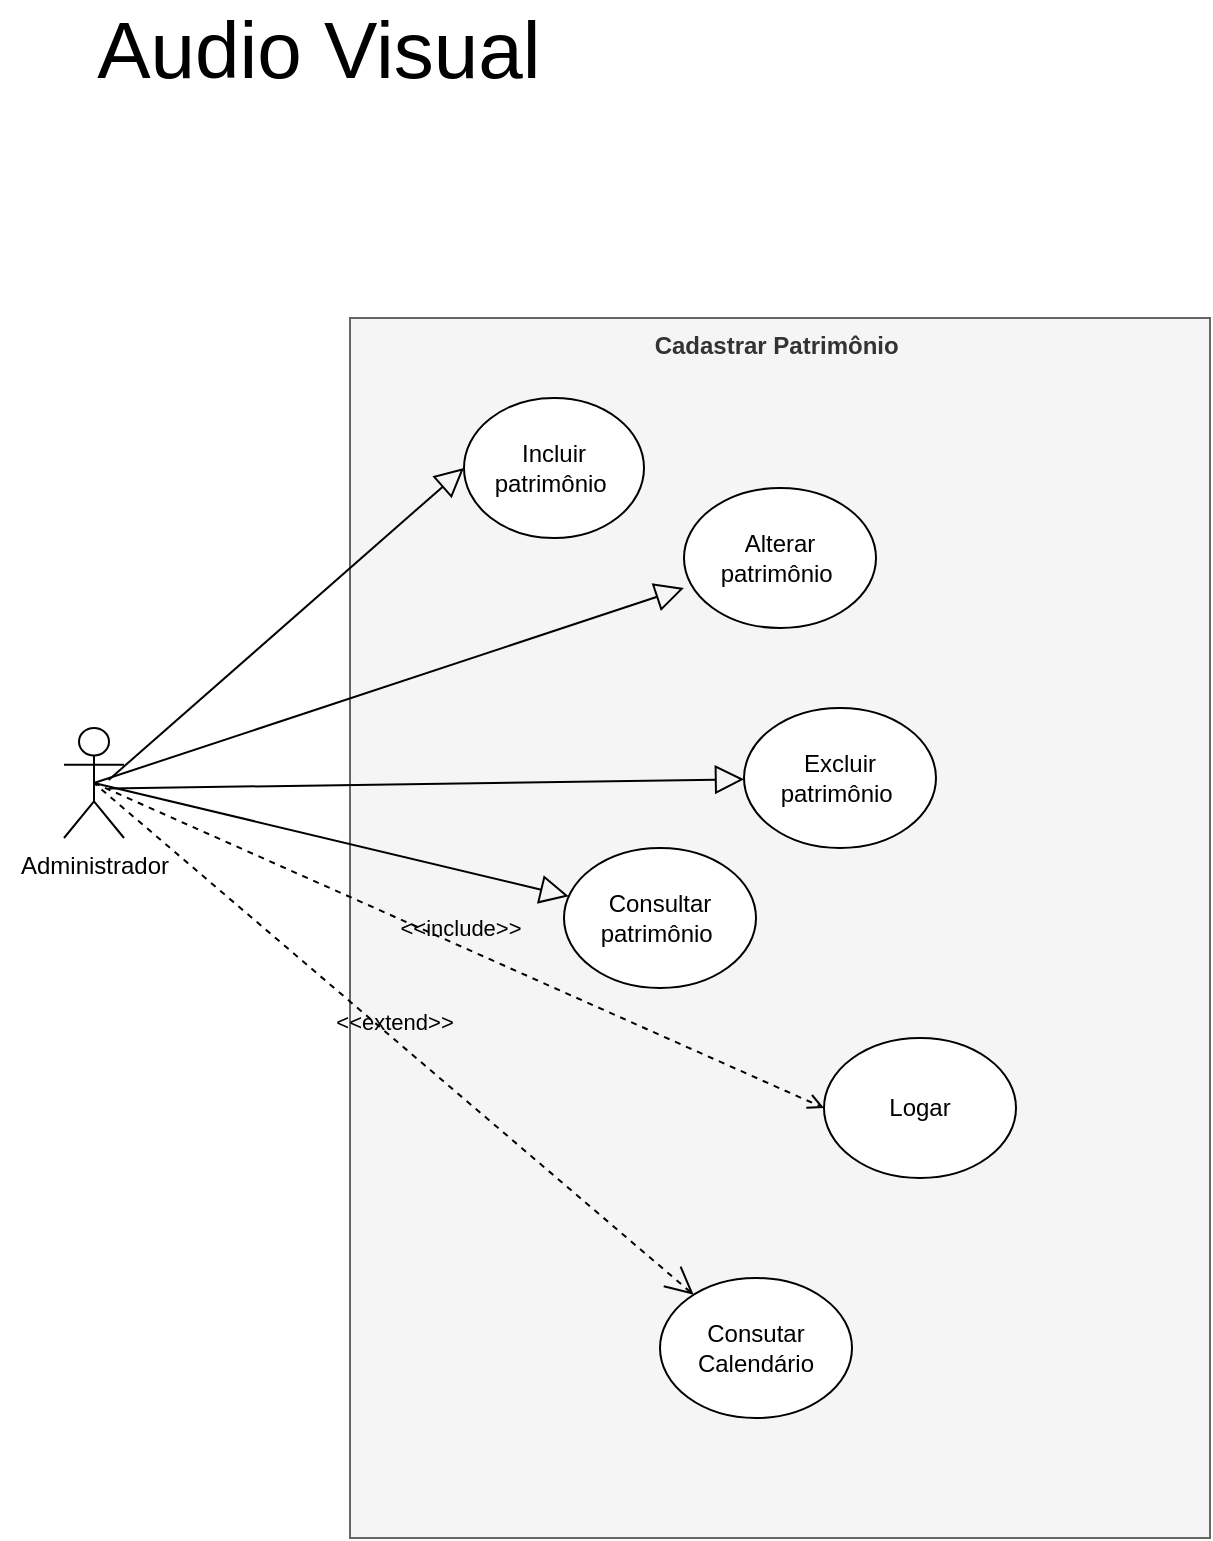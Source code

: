 <mxfile version="21.1.2" type="github">
  <diagram name="Página-1" id="rkHG6nmuOjkpt8-TUzvK">
    <mxGraphModel dx="794" dy="477" grid="1" gridSize="10" guides="1" tooltips="1" connect="1" arrows="1" fold="1" page="1" pageScale="1" pageWidth="827" pageHeight="1169" math="0" shadow="0">
      <root>
        <mxCell id="0" />
        <mxCell id="1" parent="0" />
        <mxCell id="XnEvQe8ai3ZGjiJY6H-x-5" value="Cadastrar Patrimônio&amp;nbsp;" style="shape=rect;html=1;verticalAlign=top;fontStyle=1;whiteSpace=wrap;align=center;fillColor=#f5f5f5;fontColor=#333333;strokeColor=#666666;" parent="1" vertex="1">
          <mxGeometry x="193" y="210" width="430" height="610" as="geometry" />
        </mxCell>
        <mxCell id="XnEvQe8ai3ZGjiJY6H-x-2" value="Incluir patrimônio&amp;nbsp;" style="ellipse;whiteSpace=wrap;html=1;" parent="1" vertex="1">
          <mxGeometry x="250" y="250" width="90" height="70" as="geometry" />
        </mxCell>
        <mxCell id="XnEvQe8ai3ZGjiJY6H-x-3" value="Administrador&lt;br&gt;" style="shape=umlActor;html=1;verticalLabelPosition=bottom;verticalAlign=top;align=center;" parent="1" vertex="1">
          <mxGeometry x="50" y="415" width="30" height="55" as="geometry" />
        </mxCell>
        <mxCell id="XnEvQe8ai3ZGjiJY6H-x-4" value="" style="edgeStyle=none;html=1;endArrow=block;endFill=0;endSize=12;verticalAlign=bottom;rounded=0;entryX=0;entryY=0.5;entryDx=0;entryDy=0;exitX=0.744;exitY=0.472;exitDx=0;exitDy=0;exitPerimeter=0;" parent="1" source="XnEvQe8ai3ZGjiJY6H-x-3" target="XnEvQe8ai3ZGjiJY6H-x-2" edge="1">
          <mxGeometry width="160" relative="1" as="geometry">
            <mxPoint x="120" y="345" as="sourcePoint" />
            <mxPoint x="280" y="345" as="targetPoint" />
          </mxGeometry>
        </mxCell>
        <mxCell id="XnEvQe8ai3ZGjiJY6H-x-7" value="Alterar patrimônio&amp;nbsp;" style="ellipse;whiteSpace=wrap;html=1;" parent="1" vertex="1">
          <mxGeometry x="360" y="295" width="96" height="70" as="geometry" />
        </mxCell>
        <mxCell id="XnEvQe8ai3ZGjiJY6H-x-8" value="Excluir patrimônio&amp;nbsp;" style="ellipse;whiteSpace=wrap;html=1;" parent="1" vertex="1">
          <mxGeometry x="390" y="405" width="96" height="70" as="geometry" />
        </mxCell>
        <mxCell id="XnEvQe8ai3ZGjiJY6H-x-13" value="" style="edgeStyle=none;html=1;endArrow=block;endFill=0;endSize=12;verticalAlign=bottom;rounded=0;entryX=0;entryY=0.714;entryDx=0;entryDy=0;entryPerimeter=0;exitX=0.5;exitY=0.5;exitDx=0;exitDy=0;exitPerimeter=0;" parent="1" source="XnEvQe8ai3ZGjiJY6H-x-3" target="XnEvQe8ai3ZGjiJY6H-x-7" edge="1">
          <mxGeometry width="160" relative="1" as="geometry">
            <mxPoint x="130" y="424.5" as="sourcePoint" />
            <mxPoint x="290" y="424.5" as="targetPoint" />
          </mxGeometry>
        </mxCell>
        <mxCell id="XnEvQe8ai3ZGjiJY6H-x-14" value="" style="edgeStyle=none;html=1;endArrow=block;endFill=0;endSize=12;verticalAlign=bottom;rounded=0;exitX=0.744;exitY=0.55;exitDx=0;exitDy=0;exitPerimeter=0;" parent="1" source="XnEvQe8ai3ZGjiJY6H-x-3" target="XnEvQe8ai3ZGjiJY6H-x-8" edge="1">
          <mxGeometry width="160" relative="1" as="geometry">
            <mxPoint x="140" y="494.5" as="sourcePoint" />
            <mxPoint x="360" y="455" as="targetPoint" />
          </mxGeometry>
        </mxCell>
        <mxCell id="XnEvQe8ai3ZGjiJY6H-x-19" value="Consultar patrimônio&amp;nbsp;" style="ellipse;whiteSpace=wrap;html=1;" parent="1" vertex="1">
          <mxGeometry x="300" y="475" width="96" height="70" as="geometry" />
        </mxCell>
        <mxCell id="XnEvQe8ai3ZGjiJY6H-x-20" value="" style="edgeStyle=none;html=1;endArrow=block;endFill=0;endSize=12;verticalAlign=bottom;rounded=0;exitX=0.5;exitY=0.5;exitDx=0;exitDy=0;exitPerimeter=0;" parent="1" source="XnEvQe8ai3ZGjiJY6H-x-3" target="XnEvQe8ai3ZGjiJY6H-x-19" edge="1">
          <mxGeometry width="160" relative="1" as="geometry">
            <mxPoint x="80" y="435" as="sourcePoint" />
            <mxPoint x="400" y="450" as="targetPoint" />
          </mxGeometry>
        </mxCell>
        <mxCell id="XnEvQe8ai3ZGjiJY6H-x-22" value="Logar" style="ellipse;whiteSpace=wrap;html=1;" parent="1" vertex="1">
          <mxGeometry x="430" y="570" width="96" height="70" as="geometry" />
        </mxCell>
        <mxCell id="XnEvQe8ai3ZGjiJY6H-x-25" value="&amp;lt;&amp;lt;include&amp;gt;&amp;gt;" style="edgeStyle=none;html=1;endArrow=open;verticalAlign=bottom;dashed=1;labelBackgroundColor=none;rounded=0;exitX=0.5;exitY=0.5;exitDx=0;exitDy=0;exitPerimeter=0;entryX=0;entryY=0.5;entryDx=0;entryDy=0;" parent="1" source="XnEvQe8ai3ZGjiJY6H-x-3" target="XnEvQe8ai3ZGjiJY6H-x-22" edge="1">
          <mxGeometry width="160" relative="1" as="geometry">
            <mxPoint x="130" y="585" as="sourcePoint" />
            <mxPoint x="290" y="585" as="targetPoint" />
          </mxGeometry>
        </mxCell>
        <mxCell id="QimY8xbkl2on-bAjsN7t-3" value="Audio Visual&amp;nbsp;" style="text;html=1;strokeColor=none;fillColor=none;align=center;verticalAlign=middle;whiteSpace=wrap;rounded=0;fontSize=40;" parent="1" vertex="1">
          <mxGeometry x="18" y="60" width="330" height="30" as="geometry" />
        </mxCell>
        <mxCell id="IfJ1QCMbeDYxTQooLl67-1" value="Consutar&lt;br&gt;Calendário" style="ellipse;whiteSpace=wrap;html=1;" vertex="1" parent="1">
          <mxGeometry x="348" y="690" width="96" height="70" as="geometry" />
        </mxCell>
        <mxCell id="IfJ1QCMbeDYxTQooLl67-3" value="&amp;lt;&amp;lt;extend&amp;gt;&amp;gt;" style="edgeStyle=none;html=1;startArrow=open;endArrow=none;startSize=12;verticalAlign=bottom;dashed=1;labelBackgroundColor=none;rounded=0;entryX=0.5;entryY=0.5;entryDx=0;entryDy=0;entryPerimeter=0;" edge="1" parent="1" source="IfJ1QCMbeDYxTQooLl67-1" target="XnEvQe8ai3ZGjiJY6H-x-3">
          <mxGeometry width="160" relative="1" as="geometry">
            <mxPoint x="294" y="800" as="sourcePoint" />
            <mxPoint x="214" y="570" as="targetPoint" />
          </mxGeometry>
        </mxCell>
      </root>
    </mxGraphModel>
  </diagram>
</mxfile>
